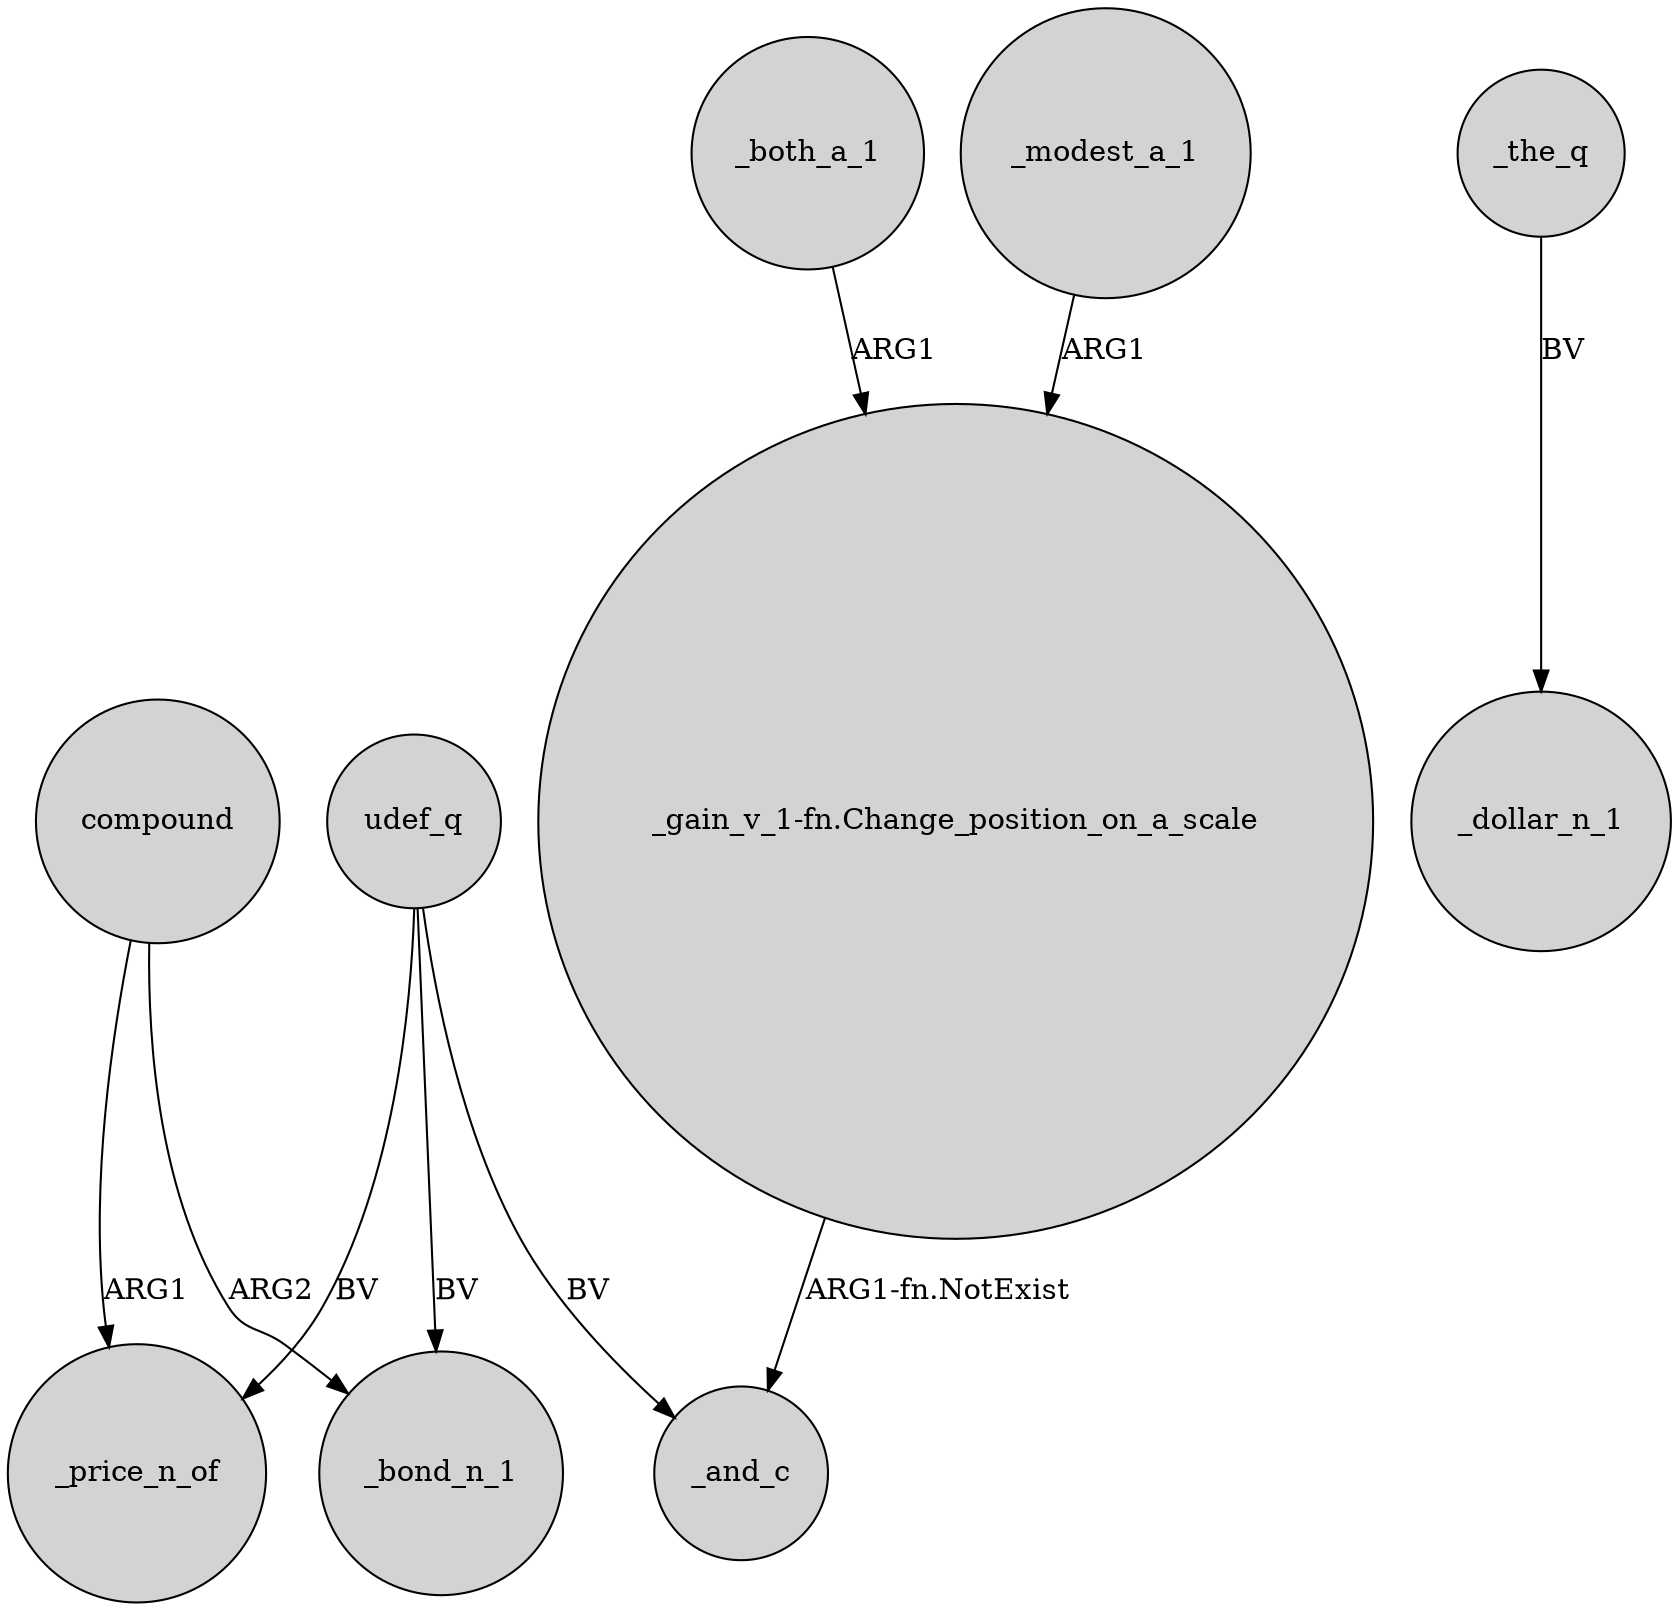 digraph {
	node [shape=circle style=filled]
	compound -> _bond_n_1 [label=ARG2]
	udef_q -> _bond_n_1 [label=BV]
	_the_q -> _dollar_n_1 [label=BV]
	_both_a_1 -> "_gain_v_1-fn.Change_position_on_a_scale" [label=ARG1]
	udef_q -> _price_n_of [label=BV]
	compound -> _price_n_of [label=ARG1]
	udef_q -> _and_c [label=BV]
	_modest_a_1 -> "_gain_v_1-fn.Change_position_on_a_scale" [label=ARG1]
	"_gain_v_1-fn.Change_position_on_a_scale" -> _and_c [label="ARG1-fn.NotExist"]
}
